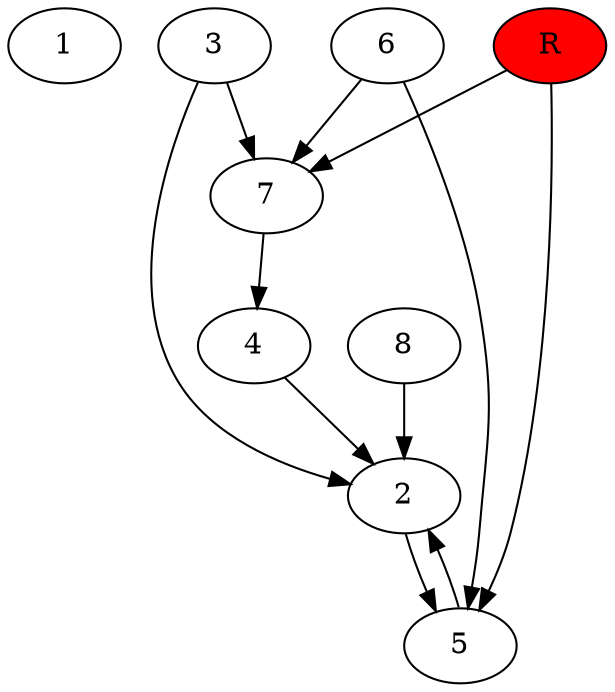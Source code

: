 digraph prb10381 {
	1
	2
	3
	4
	5
	6
	7
	8
	R [fillcolor="#ff0000" style=filled]
	2 -> 5
	3 -> 2
	3 -> 7
	4 -> 2
	5 -> 2
	6 -> 5
	6 -> 7
	7 -> 4
	8 -> 2
	R -> 5
	R -> 7
}
